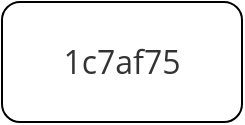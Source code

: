 <mxfile version="12.4.3" type="github" pages="1">
  <diagram id="Sr2y8E48ZZrtgwOpP8ap" name="Page-1">
    <mxGraphModel dx="572" dy="598" grid="1" gridSize="10" guides="1" tooltips="1" connect="1" arrows="1" fold="1" page="1" pageScale="1" pageWidth="827" pageHeight="1169" math="0" shadow="0">
      <root>
        <mxCell id="0"/>
        <mxCell id="1" parent="0"/>
        <mxCell id="795kp8MBvgSKVHXz9DKC-1" value="&lt;span style=&quot;color: rgb(51 , 51 , 51) ; font-family: &amp;#34;open sans&amp;#34; , &amp;#34;clear sans&amp;#34; , &amp;#34;helvetica neue&amp;#34; , &amp;#34;helvetica&amp;#34; , &amp;#34;arial&amp;#34; , sans-serif ; font-size: 16px ; white-space: pre-wrap ; background-color: rgb(255 , 255 , 255)&quot;&gt;1c7af75&lt;/span&gt;" style="rounded=1;whiteSpace=wrap;html=1;" vertex="1" parent="1">
          <mxGeometry x="130" y="190" width="120" height="60" as="geometry"/>
        </mxCell>
      </root>
    </mxGraphModel>
  </diagram>
</mxfile>
